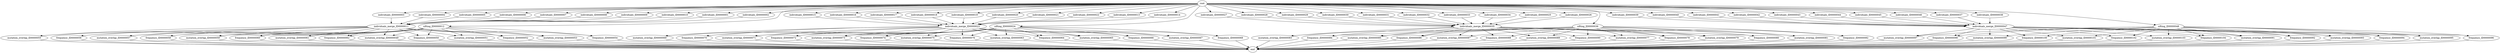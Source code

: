 strict digraph {
individuals_ID0000001 [size=10000000];
individuals_ID0000002 [size=10000000];
individuals_ID0000003 [size=10000000];
individuals_ID0000004 [size=10000000];
individuals_ID0000005 [size=10000000];
individuals_ID0000006 [size=10000000];
individuals_ID0000007 [size=10000000];
individuals_ID0000008 [size=10000000];
individuals_ID0000009 [size=10000000];
individuals_ID0000010 [size=10000000];
individuals_merge_ID0000011 [size=10000000];
sifting_ID0000012 [size=10000000];
individuals_ID0000013 [size=10000000];
individuals_ID0000014 [size=10000000];
individuals_ID0000015 [size=10000000];
individuals_ID0000016 [size=10000000];
individuals_ID0000017 [size=10000000];
individuals_ID0000018 [size=10000000];
individuals_ID0000019 [size=10000000];
individuals_ID0000020 [size=10000000];
individuals_ID0000021 [size=10000000];
individuals_ID0000022 [size=10000000];
individuals_merge_ID0000023 [size=10000000];
sifting_ID0000024 [size=10000000];
individuals_ID0000025 [size=10000000];
individuals_ID0000026 [size=10000000];
individuals_ID0000027 [size=10000000];
individuals_ID0000028 [size=10000000];
individuals_ID0000029 [size=10000000];
individuals_ID0000030 [size=10000000];
individuals_ID0000031 [size=10000000];
individuals_ID0000032 [size=10000000];
individuals_ID0000033 [size=10000000];
individuals_ID0000034 [size=10000000];
individuals_merge_ID0000035 [size=10000000];
sifting_ID0000036 [size=10000000];
individuals_ID0000037 [size=10000000];
individuals_ID0000038 [size=10000000];
individuals_ID0000039 [size=10000000];
individuals_ID0000040 [size=10000000];
individuals_ID0000041 [size=10000000];
individuals_ID0000042 [size=10000000];
individuals_ID0000043 [size=10000000];
individuals_ID0000044 [size=10000000];
individuals_ID0000045 [size=10000000];
individuals_ID0000046 [size=10000000];
individuals_merge_ID0000047 [size=10000000];
sifting_ID0000048 [size=10000000];
mutation_overlap_ID0000049 [size=10000000];
frequency_ID0000050 [size=10000000];
mutation_overlap_ID0000051 [size=10000000];
frequency_ID0000052 [size=10000000];
mutation_overlap_ID0000053 [size=10000000];
frequency_ID0000054 [size=10000000];
mutation_overlap_ID0000055 [size=10000000];
frequency_ID0000056 [size=10000000];
mutation_overlap_ID0000057 [size=10000000];
frequency_ID0000058 [size=10000000];
mutation_overlap_ID0000059 [size=10000000];
frequency_ID0000060 [size=10000000];
mutation_overlap_ID0000061 [size=10000000];
frequency_ID0000062 [size=10000000];
mutation_overlap_ID0000063 [size=10000000];
frequency_ID0000064 [size=10000000];
mutation_overlap_ID0000065 [size=10000000];
frequency_ID0000066 [size=10000000];
mutation_overlap_ID0000067 [size=10000000];
frequency_ID0000068 [size=10000000];
mutation_overlap_ID0000069 [size=10000000];
frequency_ID0000070 [size=10000000];
mutation_overlap_ID0000071 [size=10000000];
frequency_ID0000072 [size=10000000];
mutation_overlap_ID0000073 [size=10000000];
frequency_ID0000074 [size=10000000];
mutation_overlap_ID0000075 [size=10000000];
frequency_ID0000076 [size=10000000];
mutation_overlap_ID0000077 [size=10000000];
frequency_ID0000078 [size=10000000];
mutation_overlap_ID0000079 [size=10000000];
frequency_ID0000080 [size=10000000];
mutation_overlap_ID0000081 [size=10000000];
frequency_ID0000082 [size=10000000];
mutation_overlap_ID0000083 [size=10000000];
frequency_ID0000084 [size=10000000];
mutation_overlap_ID0000085 [size=10000000];
frequency_ID0000086 [size=10000000];
mutation_overlap_ID0000087 [size=10000000];
frequency_ID0000088 [size=10000000];
mutation_overlap_ID0000089 [size=10000000];
frequency_ID0000090 [size=10000000];
mutation_overlap_ID0000091 [size=10000000];
frequency_ID0000092 [size=10000000];
mutation_overlap_ID0000093 [size=10000000];
frequency_ID0000094 [size=10000000];
mutation_overlap_ID0000095 [size=10000000];
frequency_ID0000096 [size=10000000];
mutation_overlap_ID0000097 [size=10000000];
frequency_ID0000098 [size=10000000];
mutation_overlap_ID0000099 [size=10000000];
frequency_ID0000100 [size=10000000];
mutation_overlap_ID0000101 [size=10000000];
frequency_ID0000102 [size=10000000];
mutation_overlap_ID0000103 [size=10000000];
frequency_ID0000104 [size=10000000];
root [size=2];
end [size=2];
individuals_ID0000001 -> individuals_merge_ID0000011 [size=40000000];
individuals_ID0000002 -> individuals_merge_ID0000011 [size=40000000];
individuals_ID0000003 -> individuals_merge_ID0000011 [size=40000000];
individuals_ID0000004 -> individuals_merge_ID0000011 [size=40000000];
individuals_ID0000005 -> individuals_merge_ID0000011 [size=40000000];
individuals_ID0000006 -> individuals_merge_ID0000011 [size=40000000];
individuals_ID0000007 -> individuals_merge_ID0000011 [size=40000000];
individuals_ID0000008 -> individuals_merge_ID0000011 [size=40000000];
individuals_ID0000009 -> individuals_merge_ID0000011 [size=40000000];
individuals_ID0000010 -> individuals_merge_ID0000011 [size=40000000];
individuals_merge_ID0000011 -> mutation_overlap_ID0000049 [size=40000000];
individuals_merge_ID0000011 -> frequency_ID0000050 [size=40000000];
individuals_merge_ID0000011 -> mutation_overlap_ID0000051 [size=40000000];
individuals_merge_ID0000011 -> frequency_ID0000052 [size=40000000];
individuals_merge_ID0000011 -> mutation_overlap_ID0000053 [size=40000000];
individuals_merge_ID0000011 -> frequency_ID0000054 [size=40000000];
individuals_merge_ID0000011 -> mutation_overlap_ID0000055 [size=40000000];
individuals_merge_ID0000011 -> frequency_ID0000056 [size=40000000];
individuals_merge_ID0000011 -> mutation_overlap_ID0000057 [size=40000000];
individuals_merge_ID0000011 -> frequency_ID0000058 [size=40000000];
individuals_merge_ID0000011 -> mutation_overlap_ID0000059 [size=40000000];
individuals_merge_ID0000011 -> frequency_ID0000060 [size=40000000];
individuals_merge_ID0000011 -> mutation_overlap_ID0000061 [size=40000000];
individuals_merge_ID0000011 -> frequency_ID0000062 [size=40000000];
sifting_ID0000012 -> mutation_overlap_ID0000049 [size=40000000];
sifting_ID0000012 -> frequency_ID0000050 [size=40000000];
sifting_ID0000012 -> mutation_overlap_ID0000051 [size=40000000];
sifting_ID0000012 -> frequency_ID0000052 [size=40000000];
sifting_ID0000012 -> mutation_overlap_ID0000053 [size=40000000];
sifting_ID0000012 -> frequency_ID0000054 [size=40000000];
sifting_ID0000012 -> mutation_overlap_ID0000055 [size=40000000];
sifting_ID0000012 -> frequency_ID0000056 [size=40000000];
sifting_ID0000012 -> mutation_overlap_ID0000057 [size=40000000];
sifting_ID0000012 -> frequency_ID0000058 [size=40000000];
sifting_ID0000012 -> mutation_overlap_ID0000059 [size=40000000];
sifting_ID0000012 -> frequency_ID0000060 [size=40000000];
sifting_ID0000012 -> mutation_overlap_ID0000061 [size=40000000];
sifting_ID0000012 -> frequency_ID0000062 [size=40000000];
individuals_ID0000013 -> individuals_merge_ID0000023 [size=40000000];
individuals_ID0000014 -> individuals_merge_ID0000023 [size=40000000];
individuals_ID0000015 -> individuals_merge_ID0000023 [size=40000000];
individuals_ID0000016 -> individuals_merge_ID0000023 [size=40000000];
individuals_ID0000017 -> individuals_merge_ID0000023 [size=40000000];
individuals_ID0000018 -> individuals_merge_ID0000023 [size=40000000];
individuals_ID0000019 -> individuals_merge_ID0000023 [size=40000000];
individuals_ID0000020 -> individuals_merge_ID0000023 [size=40000000];
individuals_ID0000021 -> individuals_merge_ID0000023 [size=40000000];
individuals_ID0000022 -> individuals_merge_ID0000023 [size=40000000];
individuals_merge_ID0000023 -> mutation_overlap_ID0000063 [size=40000000];
individuals_merge_ID0000023 -> frequency_ID0000064 [size=40000000];
individuals_merge_ID0000023 -> mutation_overlap_ID0000065 [size=40000000];
individuals_merge_ID0000023 -> frequency_ID0000066 [size=40000000];
individuals_merge_ID0000023 -> mutation_overlap_ID0000067 [size=40000000];
individuals_merge_ID0000023 -> frequency_ID0000068 [size=40000000];
individuals_merge_ID0000023 -> mutation_overlap_ID0000069 [size=40000000];
individuals_merge_ID0000023 -> frequency_ID0000070 [size=40000000];
individuals_merge_ID0000023 -> mutation_overlap_ID0000071 [size=40000000];
individuals_merge_ID0000023 -> frequency_ID0000072 [size=40000000];
individuals_merge_ID0000023 -> mutation_overlap_ID0000073 [size=40000000];
individuals_merge_ID0000023 -> frequency_ID0000074 [size=40000000];
individuals_merge_ID0000023 -> mutation_overlap_ID0000075 [size=40000000];
individuals_merge_ID0000023 -> frequency_ID0000076 [size=40000000];
sifting_ID0000024 -> mutation_overlap_ID0000063 [size=40000000];
sifting_ID0000024 -> frequency_ID0000064 [size=40000000];
sifting_ID0000024 -> mutation_overlap_ID0000065 [size=40000000];
sifting_ID0000024 -> frequency_ID0000066 [size=40000000];
sifting_ID0000024 -> mutation_overlap_ID0000067 [size=40000000];
sifting_ID0000024 -> frequency_ID0000068 [size=40000000];
sifting_ID0000024 -> mutation_overlap_ID0000069 [size=40000000];
sifting_ID0000024 -> frequency_ID0000070 [size=40000000];
sifting_ID0000024 -> mutation_overlap_ID0000071 [size=40000000];
sifting_ID0000024 -> frequency_ID0000072 [size=40000000];
sifting_ID0000024 -> mutation_overlap_ID0000073 [size=40000000];
sifting_ID0000024 -> frequency_ID0000074 [size=40000000];
sifting_ID0000024 -> mutation_overlap_ID0000075 [size=40000000];
sifting_ID0000024 -> frequency_ID0000076 [size=40000000];
individuals_ID0000025 -> individuals_merge_ID0000035 [size=40000000];
individuals_ID0000026 -> individuals_merge_ID0000035 [size=40000000];
individuals_ID0000027 -> individuals_merge_ID0000035 [size=40000000];
individuals_ID0000028 -> individuals_merge_ID0000035 [size=40000000];
individuals_ID0000029 -> individuals_merge_ID0000035 [size=40000000];
individuals_ID0000030 -> individuals_merge_ID0000035 [size=40000000];
individuals_ID0000031 -> individuals_merge_ID0000035 [size=40000000];
individuals_ID0000032 -> individuals_merge_ID0000035 [size=40000000];
individuals_ID0000033 -> individuals_merge_ID0000035 [size=40000000];
individuals_ID0000034 -> individuals_merge_ID0000035 [size=40000000];
individuals_merge_ID0000035 -> mutation_overlap_ID0000077 [size=40000000];
individuals_merge_ID0000035 -> frequency_ID0000078 [size=40000000];
individuals_merge_ID0000035 -> mutation_overlap_ID0000079 [size=40000000];
individuals_merge_ID0000035 -> frequency_ID0000080 [size=40000000];
individuals_merge_ID0000035 -> mutation_overlap_ID0000081 [size=40000000];
individuals_merge_ID0000035 -> frequency_ID0000082 [size=40000000];
individuals_merge_ID0000035 -> mutation_overlap_ID0000083 [size=40000000];
individuals_merge_ID0000035 -> frequency_ID0000084 [size=40000000];
individuals_merge_ID0000035 -> mutation_overlap_ID0000085 [size=40000000];
individuals_merge_ID0000035 -> frequency_ID0000086 [size=40000000];
individuals_merge_ID0000035 -> mutation_overlap_ID0000087 [size=40000000];
individuals_merge_ID0000035 -> frequency_ID0000088 [size=40000000];
individuals_merge_ID0000035 -> mutation_overlap_ID0000089 [size=40000000];
individuals_merge_ID0000035 -> frequency_ID0000090 [size=40000000];
sifting_ID0000036 -> mutation_overlap_ID0000077 [size=40000000];
sifting_ID0000036 -> frequency_ID0000078 [size=40000000];
sifting_ID0000036 -> mutation_overlap_ID0000079 [size=40000000];
sifting_ID0000036 -> frequency_ID0000080 [size=40000000];
sifting_ID0000036 -> mutation_overlap_ID0000081 [size=40000000];
sifting_ID0000036 -> frequency_ID0000082 [size=40000000];
sifting_ID0000036 -> mutation_overlap_ID0000083 [size=40000000];
sifting_ID0000036 -> frequency_ID0000084 [size=40000000];
sifting_ID0000036 -> mutation_overlap_ID0000085 [size=40000000];
sifting_ID0000036 -> frequency_ID0000086 [size=40000000];
sifting_ID0000036 -> mutation_overlap_ID0000087 [size=40000000];
sifting_ID0000036 -> frequency_ID0000088 [size=40000000];
sifting_ID0000036 -> mutation_overlap_ID0000089 [size=40000000];
sifting_ID0000036 -> frequency_ID0000090 [size=40000000];
individuals_ID0000037 -> individuals_merge_ID0000047 [size=40000000];
individuals_ID0000038 -> individuals_merge_ID0000047 [size=40000000];
individuals_ID0000039 -> individuals_merge_ID0000047 [size=40000000];
individuals_ID0000040 -> individuals_merge_ID0000047 [size=40000000];
individuals_ID0000041 -> individuals_merge_ID0000047 [size=40000000];
individuals_ID0000042 -> individuals_merge_ID0000047 [size=40000000];
individuals_ID0000043 -> individuals_merge_ID0000047 [size=40000000];
individuals_ID0000044 -> individuals_merge_ID0000047 [size=40000000];
individuals_ID0000045 -> individuals_merge_ID0000047 [size=40000000];
individuals_ID0000046 -> individuals_merge_ID0000047 [size=40000000];
individuals_merge_ID0000047 -> mutation_overlap_ID0000091 [size=40000000];
individuals_merge_ID0000047 -> frequency_ID0000092 [size=40000000];
individuals_merge_ID0000047 -> mutation_overlap_ID0000093 [size=40000000];
individuals_merge_ID0000047 -> frequency_ID0000094 [size=40000000];
individuals_merge_ID0000047 -> mutation_overlap_ID0000095 [size=40000000];
individuals_merge_ID0000047 -> frequency_ID0000096 [size=40000000];
individuals_merge_ID0000047 -> mutation_overlap_ID0000097 [size=40000000];
individuals_merge_ID0000047 -> frequency_ID0000098 [size=40000000];
individuals_merge_ID0000047 -> mutation_overlap_ID0000099 [size=40000000];
individuals_merge_ID0000047 -> frequency_ID0000100 [size=40000000];
individuals_merge_ID0000047 -> mutation_overlap_ID0000101 [size=40000000];
individuals_merge_ID0000047 -> frequency_ID0000102 [size=40000000];
individuals_merge_ID0000047 -> mutation_overlap_ID0000103 [size=40000000];
individuals_merge_ID0000047 -> frequency_ID0000104 [size=40000000];
sifting_ID0000048 -> mutation_overlap_ID0000091 [size=40000000];
sifting_ID0000048 -> frequency_ID0000092 [size=40000000];
sifting_ID0000048 -> mutation_overlap_ID0000093 [size=40000000];
sifting_ID0000048 -> frequency_ID0000094 [size=40000000];
sifting_ID0000048 -> mutation_overlap_ID0000095 [size=40000000];
sifting_ID0000048 -> frequency_ID0000096 [size=40000000];
sifting_ID0000048 -> mutation_overlap_ID0000097 [size=40000000];
sifting_ID0000048 -> frequency_ID0000098 [size=40000000];
sifting_ID0000048 -> mutation_overlap_ID0000099 [size=40000000];
sifting_ID0000048 -> frequency_ID0000100 [size=40000000];
sifting_ID0000048 -> mutation_overlap_ID0000101 [size=40000000];
sifting_ID0000048 -> frequency_ID0000102 [size=40000000];
sifting_ID0000048 -> mutation_overlap_ID0000103 [size=40000000];
sifting_ID0000048 -> frequency_ID0000104 [size=40000000];
mutation_overlap_ID0000049 -> end [size=2];
frequency_ID0000050 -> end [size=2];
mutation_overlap_ID0000051 -> end [size=2];
frequency_ID0000052 -> end [size=2];
mutation_overlap_ID0000053 -> end [size=2];
frequency_ID0000054 -> end [size=2];
mutation_overlap_ID0000055 -> end [size=2];
frequency_ID0000056 -> end [size=2];
mutation_overlap_ID0000057 -> end [size=2];
frequency_ID0000058 -> end [size=2];
mutation_overlap_ID0000059 -> end [size=2];
frequency_ID0000060 -> end [size=2];
mutation_overlap_ID0000061 -> end [size=2];
frequency_ID0000062 -> end [size=2];
mutation_overlap_ID0000063 -> end [size=2];
frequency_ID0000064 -> end [size=2];
mutation_overlap_ID0000065 -> end [size=2];
frequency_ID0000066 -> end [size=2];
mutation_overlap_ID0000067 -> end [size=2];
frequency_ID0000068 -> end [size=2];
mutation_overlap_ID0000069 -> end [size=2];
frequency_ID0000070 -> end [size=2];
mutation_overlap_ID0000071 -> end [size=2];
frequency_ID0000072 -> end [size=2];
mutation_overlap_ID0000073 -> end [size=2];
frequency_ID0000074 -> end [size=2];
mutation_overlap_ID0000075 -> end [size=2];
frequency_ID0000076 -> end [size=2];
mutation_overlap_ID0000077 -> end [size=2];
frequency_ID0000078 -> end [size=2];
mutation_overlap_ID0000079 -> end [size=2];
frequency_ID0000080 -> end [size=2];
mutation_overlap_ID0000081 -> end [size=2];
frequency_ID0000082 -> end [size=2];
mutation_overlap_ID0000083 -> end [size=2];
frequency_ID0000084 -> end [size=2];
mutation_overlap_ID0000085 -> end [size=2];
frequency_ID0000086 -> end [size=2];
mutation_overlap_ID0000087 -> end [size=2];
frequency_ID0000088 -> end [size=2];
mutation_overlap_ID0000089 -> end [size=2];
frequency_ID0000090 -> end [size=2];
mutation_overlap_ID0000091 -> end [size=2];
frequency_ID0000092 -> end [size=2];
mutation_overlap_ID0000093 -> end [size=2];
frequency_ID0000094 -> end [size=2];
mutation_overlap_ID0000095 -> end [size=2];
frequency_ID0000096 -> end [size=2];
mutation_overlap_ID0000097 -> end [size=2];
frequency_ID0000098 -> end [size=2];
mutation_overlap_ID0000099 -> end [size=2];
frequency_ID0000100 -> end [size=2];
mutation_overlap_ID0000101 -> end [size=2];
frequency_ID0000102 -> end [size=2];
mutation_overlap_ID0000103 -> end [size=2];
frequency_ID0000104 -> end [size=2];
root -> individuals_ID0000001 [size=2];
root -> individuals_ID0000002 [size=2];
root -> individuals_ID0000003 [size=2];
root -> individuals_ID0000004 [size=2];
root -> individuals_ID0000005 [size=2];
root -> individuals_ID0000006 [size=2];
root -> individuals_ID0000007 [size=2];
root -> individuals_ID0000008 [size=2];
root -> individuals_ID0000009 [size=2];
root -> individuals_ID0000010 [size=2];
root -> sifting_ID0000012 [size=2];
root -> individuals_ID0000013 [size=2];
root -> individuals_ID0000014 [size=2];
root -> individuals_ID0000015 [size=2];
root -> individuals_ID0000016 [size=2];
root -> individuals_ID0000017 [size=2];
root -> individuals_ID0000018 [size=2];
root -> individuals_ID0000019 [size=2];
root -> individuals_ID0000020 [size=2];
root -> individuals_ID0000021 [size=2];
root -> individuals_ID0000022 [size=2];
root -> sifting_ID0000024 [size=2];
root -> individuals_ID0000025 [size=2];
root -> individuals_ID0000026 [size=2];
root -> individuals_ID0000027 [size=2];
root -> individuals_ID0000028 [size=2];
root -> individuals_ID0000029 [size=2];
root -> individuals_ID0000030 [size=2];
root -> individuals_ID0000031 [size=2];
root -> individuals_ID0000032 [size=2];
root -> individuals_ID0000033 [size=2];
root -> individuals_ID0000034 [size=2];
root -> sifting_ID0000036 [size=2];
root -> individuals_ID0000037 [size=2];
root -> individuals_ID0000038 [size=2];
root -> individuals_ID0000039 [size=2];
root -> individuals_ID0000040 [size=2];
root -> individuals_ID0000041 [size=2];
root -> individuals_ID0000042 [size=2];
root -> individuals_ID0000043 [size=2];
root -> individuals_ID0000044 [size=2];
root -> individuals_ID0000045 [size=2];
root -> individuals_ID0000046 [size=2];
root -> sifting_ID0000048 [size=2];
}
